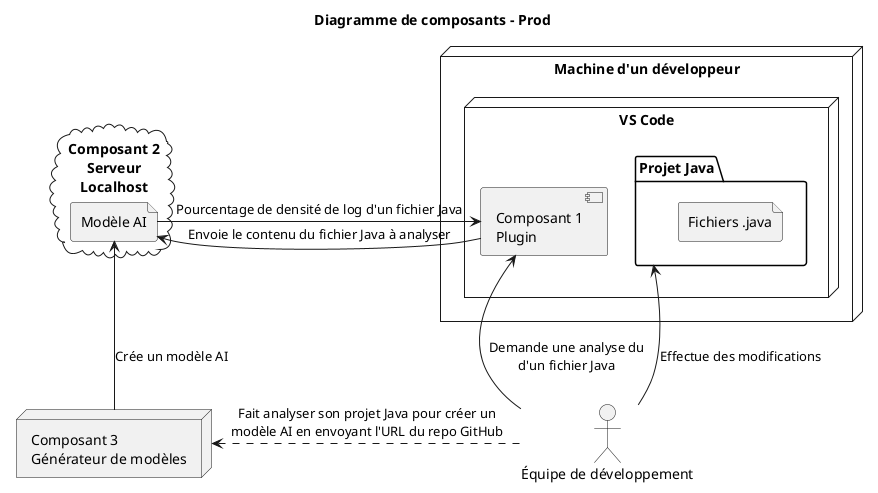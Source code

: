 @startuml

title Diagramme de composants - Prod

actor "Équipe de développement" as team

node "Machine d'un développeur" as machine {
    node "VS Code" as IDE {
        package "Projet Java" as project {
            file "Fichiers .java" as files
        }

        component "Composant 1\nPlugin" as plugin
    }
}

cloud "Composant 2\nServeur\nLocalhost" as server {
    file "Modèle AI" as model
}

node "Composant 3\nGénérateur de modèles" as generator

team -u-> plugin: "Demande une analyse du\nd'un fichier Java"
team -u-> project: "Effectue des modifications"
team .l.> generator: "Fait analyser son projet Java pour créer un\nmodèle AI en envoyant l'URL du repo GitHub"
generator -u-> model: "Crée un modèle AI"
model -r-> plugin: "Pourcentage de densité de log d'un fichier Java"
plugin -l-> model: "Envoie le contenu du fichier Java à analyser"

@enduml